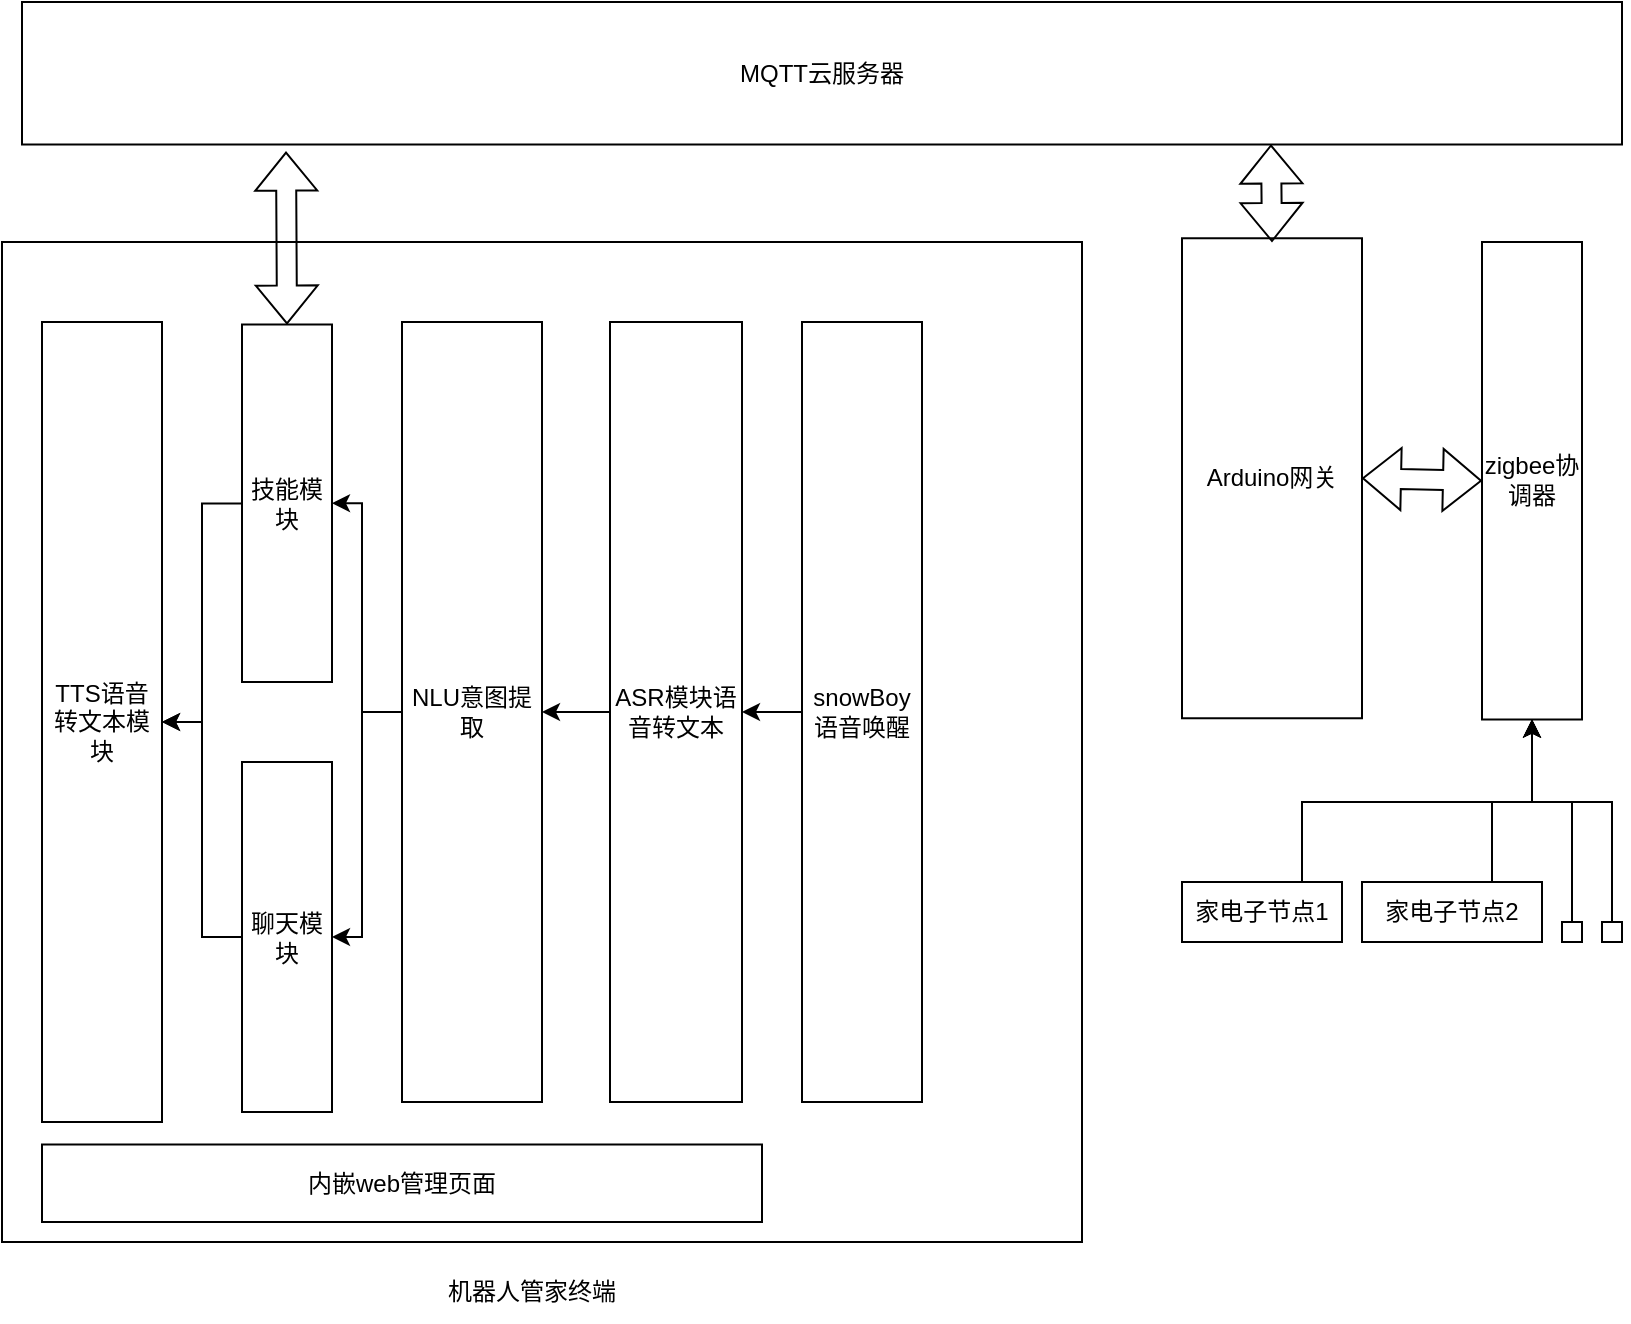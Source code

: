 <mxfile version="17.5.0" type="github">
  <diagram id="7cx7Jvx4WSSWNbDhuWba" name="第 1 页">
    <mxGraphModel dx="1238" dy="641" grid="1" gridSize="10" guides="1" tooltips="1" connect="1" arrows="1" fold="1" page="1" pageScale="1" pageWidth="827" pageHeight="1169" math="0" shadow="0">
      <root>
        <mxCell id="0" />
        <mxCell id="1" parent="0" />
        <mxCell id="THJUn3YUo0_ZmjllavNi-1" value="" style="rounded=0;whiteSpace=wrap;html=1;" vertex="1" parent="1">
          <mxGeometry x="110" y="160" width="540" height="500" as="geometry" />
        </mxCell>
        <mxCell id="THJUn3YUo0_ZmjllavNi-3" value="MQTT云服务器" style="rounded=0;whiteSpace=wrap;html=1;" vertex="1" parent="1">
          <mxGeometry x="120" y="40" width="800" height="71.25" as="geometry" />
        </mxCell>
        <mxCell id="THJUn3YUo0_ZmjllavNi-49" value="" style="edgeStyle=orthogonalEdgeStyle;rounded=0;orthogonalLoop=1;jettySize=auto;html=1;" edge="1" parent="1" source="THJUn3YUo0_ZmjllavNi-7" target="THJUn3YUo0_ZmjllavNi-8">
          <mxGeometry relative="1" as="geometry" />
        </mxCell>
        <mxCell id="THJUn3YUo0_ZmjllavNi-7" value="snowBoy语音唤醒" style="rounded=0;whiteSpace=wrap;html=1;" vertex="1" parent="1">
          <mxGeometry x="510" y="200" width="60" height="390" as="geometry" />
        </mxCell>
        <mxCell id="THJUn3YUo0_ZmjllavNi-6" value="TTS语音转文本模块" style="rounded=0;whiteSpace=wrap;html=1;" vertex="1" parent="1">
          <mxGeometry x="130" y="200" width="60" height="400" as="geometry" />
        </mxCell>
        <mxCell id="THJUn3YUo0_ZmjllavNi-50" value="" style="edgeStyle=orthogonalEdgeStyle;rounded=0;orthogonalLoop=1;jettySize=auto;html=1;" edge="1" parent="1" source="THJUn3YUo0_ZmjllavNi-8" target="THJUn3YUo0_ZmjllavNi-10">
          <mxGeometry relative="1" as="geometry" />
        </mxCell>
        <mxCell id="THJUn3YUo0_ZmjllavNi-8" value="ASR模块语音转文本" style="rounded=0;whiteSpace=wrap;html=1;" vertex="1" parent="1">
          <mxGeometry x="414" y="200" width="66" height="390" as="geometry" />
        </mxCell>
        <mxCell id="THJUn3YUo0_ZmjllavNi-54" value="" style="edgeStyle=orthogonalEdgeStyle;rounded=0;orthogonalLoop=1;jettySize=auto;html=1;" edge="1" parent="1" source="THJUn3YUo0_ZmjllavNi-10" target="THJUn3YUo0_ZmjllavNi-15">
          <mxGeometry relative="1" as="geometry" />
        </mxCell>
        <mxCell id="THJUn3YUo0_ZmjllavNi-10" value="NLU意图提取" style="rounded=0;whiteSpace=wrap;html=1;" vertex="1" parent="1">
          <mxGeometry x="310" y="200" width="70" height="390" as="geometry" />
        </mxCell>
        <mxCell id="THJUn3YUo0_ZmjllavNi-52" value="" style="edgeStyle=orthogonalEdgeStyle;rounded=0;orthogonalLoop=1;jettySize=auto;html=1;" edge="1" parent="1" source="THJUn3YUo0_ZmjllavNi-12" target="THJUn3YUo0_ZmjllavNi-6">
          <mxGeometry relative="1" as="geometry" />
        </mxCell>
        <mxCell id="THJUn3YUo0_ZmjllavNi-12" value="技能模块" style="rounded=0;whiteSpace=wrap;html=1;" vertex="1" parent="1">
          <mxGeometry x="230" y="201.25" width="45" height="178.75" as="geometry" />
        </mxCell>
        <mxCell id="THJUn3YUo0_ZmjllavNi-53" value="" style="edgeStyle=orthogonalEdgeStyle;rounded=0;orthogonalLoop=1;jettySize=auto;html=1;" edge="1" parent="1" source="THJUn3YUo0_ZmjllavNi-15" target="THJUn3YUo0_ZmjllavNi-6">
          <mxGeometry relative="1" as="geometry" />
        </mxCell>
        <mxCell id="THJUn3YUo0_ZmjllavNi-15" value="聊天模块" style="rounded=0;whiteSpace=wrap;html=1;" vertex="1" parent="1">
          <mxGeometry x="230" y="420" width="45" height="175" as="geometry" />
        </mxCell>
        <mxCell id="THJUn3YUo0_ZmjllavNi-24" value="Arduino网关" style="rounded=0;whiteSpace=wrap;html=1;" vertex="1" parent="1">
          <mxGeometry x="700" y="158.13" width="90" height="240" as="geometry" />
        </mxCell>
        <mxCell id="THJUn3YUo0_ZmjllavNi-36" value="zigbee协调器" style="rounded=0;whiteSpace=wrap;html=1;" vertex="1" parent="1">
          <mxGeometry x="850" y="160" width="50" height="238.75" as="geometry" />
        </mxCell>
        <mxCell id="THJUn3YUo0_ZmjllavNi-60" value="" style="edgeStyle=orthogonalEdgeStyle;rounded=0;orthogonalLoop=1;jettySize=auto;html=1;" edge="1" parent="1" source="THJUn3YUo0_ZmjllavNi-38" target="THJUn3YUo0_ZmjllavNi-36">
          <mxGeometry relative="1" as="geometry">
            <Array as="points">
              <mxPoint x="855" y="440" />
              <mxPoint x="875" y="440" />
            </Array>
          </mxGeometry>
        </mxCell>
        <mxCell id="THJUn3YUo0_ZmjllavNi-38" value="家电子节点2" style="rounded=0;whiteSpace=wrap;html=1;" vertex="1" parent="1">
          <mxGeometry x="790" y="480" width="90" height="30" as="geometry" />
        </mxCell>
        <mxCell id="THJUn3YUo0_ZmjllavNi-62" value="" style="edgeStyle=orthogonalEdgeStyle;rounded=0;orthogonalLoop=1;jettySize=auto;html=1;" edge="1" parent="1" source="THJUn3YUo0_ZmjllavNi-39" target="THJUn3YUo0_ZmjllavNi-36">
          <mxGeometry relative="1" as="geometry">
            <Array as="points">
              <mxPoint x="760" y="440" />
              <mxPoint x="875" y="440" />
            </Array>
          </mxGeometry>
        </mxCell>
        <mxCell id="THJUn3YUo0_ZmjllavNi-39" value="家电子节点1" style="rounded=0;whiteSpace=wrap;html=1;" vertex="1" parent="1">
          <mxGeometry x="700" y="480" width="80" height="30" as="geometry" />
        </mxCell>
        <mxCell id="THJUn3YUo0_ZmjllavNi-63" value="" style="edgeStyle=orthogonalEdgeStyle;rounded=0;orthogonalLoop=1;jettySize=auto;html=1;" edge="1" parent="1" source="THJUn3YUo0_ZmjllavNi-41" target="THJUn3YUo0_ZmjllavNi-36">
          <mxGeometry relative="1" as="geometry">
            <Array as="points">
              <mxPoint x="895" y="440" />
              <mxPoint x="875" y="440" />
            </Array>
          </mxGeometry>
        </mxCell>
        <mxCell id="THJUn3YUo0_ZmjllavNi-41" value="" style="rounded=0;whiteSpace=wrap;html=1;" vertex="1" parent="1">
          <mxGeometry x="890" y="500" width="10" height="10" as="geometry" />
        </mxCell>
        <mxCell id="THJUn3YUo0_ZmjllavNi-64" value="" style="edgeStyle=orthogonalEdgeStyle;rounded=0;orthogonalLoop=1;jettySize=auto;html=1;" edge="1" parent="1" source="THJUn3YUo0_ZmjllavNi-42" target="THJUn3YUo0_ZmjllavNi-36">
          <mxGeometry relative="1" as="geometry">
            <Array as="points">
              <mxPoint x="915" y="440" />
              <mxPoint x="875" y="440" />
            </Array>
          </mxGeometry>
        </mxCell>
        <mxCell id="THJUn3YUo0_ZmjllavNi-42" value="" style="rounded=0;whiteSpace=wrap;html=1;" vertex="1" parent="1">
          <mxGeometry x="910" y="500" width="10" height="10" as="geometry" />
        </mxCell>
        <mxCell id="THJUn3YUo0_ZmjllavNi-48" value="内嵌web管理页面" style="rounded=0;whiteSpace=wrap;html=1;" vertex="1" parent="1">
          <mxGeometry x="130" y="611.25" width="360" height="38.75" as="geometry" />
        </mxCell>
        <mxCell id="THJUn3YUo0_ZmjllavNi-55" value="" style="edgeStyle=orthogonalEdgeStyle;rounded=0;orthogonalLoop=1;jettySize=auto;html=1;exitX=0;exitY=0.5;exitDx=0;exitDy=0;entryX=1;entryY=0.5;entryDx=0;entryDy=0;" edge="1" parent="1" source="THJUn3YUo0_ZmjllavNi-10" target="THJUn3YUo0_ZmjllavNi-12">
          <mxGeometry relative="1" as="geometry">
            <mxPoint x="320.0" y="405.03" as="sourcePoint" />
            <mxPoint x="285.0" y="517.515" as="targetPoint" />
          </mxGeometry>
        </mxCell>
        <mxCell id="THJUn3YUo0_ZmjllavNi-57" value="" style="shape=flexArrow;endArrow=classic;startArrow=classic;html=1;rounded=0;entryX=0.165;entryY=1.05;entryDx=0;entryDy=0;entryPerimeter=0;exitX=0.5;exitY=0;exitDx=0;exitDy=0;" edge="1" parent="1" source="THJUn3YUo0_ZmjllavNi-12" target="THJUn3YUo0_ZmjllavNi-3">
          <mxGeometry width="100" height="100" relative="1" as="geometry">
            <mxPoint x="670" y="200" as="sourcePoint" />
            <mxPoint x="770" y="100" as="targetPoint" />
          </mxGeometry>
        </mxCell>
        <mxCell id="THJUn3YUo0_ZmjllavNi-58" value="" style="shape=flexArrow;endArrow=classic;startArrow=classic;html=1;rounded=0;entryX=0.165;entryY=1.05;entryDx=0;entryDy=0;entryPerimeter=0;" edge="1" parent="1">
          <mxGeometry width="100" height="100" relative="1" as="geometry">
            <mxPoint x="745" y="160" as="sourcePoint" />
            <mxPoint x="744.5" y="111.252" as="targetPoint" />
          </mxGeometry>
        </mxCell>
        <mxCell id="THJUn3YUo0_ZmjllavNi-59" value="" style="shape=flexArrow;endArrow=classic;startArrow=classic;html=1;rounded=0;entryX=0;entryY=0.5;entryDx=0;entryDy=0;exitX=1;exitY=0.5;exitDx=0;exitDy=0;" edge="1" parent="1" source="THJUn3YUo0_ZmjllavNi-24" target="THJUn3YUo0_ZmjllavNi-36">
          <mxGeometry width="100" height="100" relative="1" as="geometry">
            <mxPoint x="790" y="290" as="sourcePoint" />
            <mxPoint x="890" y="190" as="targetPoint" />
          </mxGeometry>
        </mxCell>
        <mxCell id="THJUn3YUo0_ZmjllavNi-61" style="edgeStyle=orthogonalEdgeStyle;rounded=0;orthogonalLoop=1;jettySize=auto;html=1;exitX=0.5;exitY=1;exitDx=0;exitDy=0;" edge="1" parent="1" source="THJUn3YUo0_ZmjllavNi-38" target="THJUn3YUo0_ZmjllavNi-38">
          <mxGeometry relative="1" as="geometry" />
        </mxCell>
        <mxCell id="THJUn3YUo0_ZmjllavNi-68" value="机器人管家终端" style="text;html=1;strokeColor=none;fillColor=none;align=center;verticalAlign=middle;whiteSpace=wrap;rounded=0;" vertex="1" parent="1">
          <mxGeometry x="320" y="670" width="110" height="30" as="geometry" />
        </mxCell>
      </root>
    </mxGraphModel>
  </diagram>
</mxfile>

